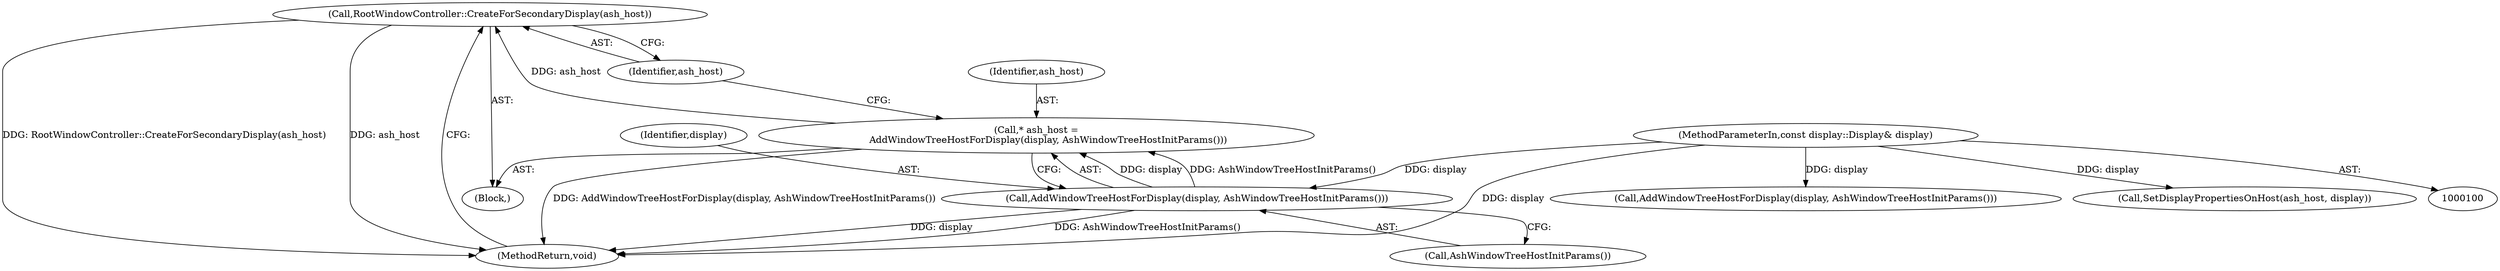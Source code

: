 digraph "0_Chrome_62b8b6e168a12263aab6b88dbef0b900cc37309f_3@pointer" {
"1000229" [label="(Call,RootWindowController::CreateForSecondaryDisplay(ash_host))"];
"1000224" [label="(Call,* ash_host =\n        AddWindowTreeHostForDisplay(display, AshWindowTreeHostInitParams()))"];
"1000226" [label="(Call,AddWindowTreeHostForDisplay(display, AshWindowTreeHostInitParams()))"];
"1000101" [label="(MethodParameterIn,const display::Display& display)"];
"1000230" [label="(Identifier,ash_host)"];
"1000226" [label="(Call,AddWindowTreeHostForDisplay(display, AshWindowTreeHostInitParams()))"];
"1000229" [label="(Call,RootWindowController::CreateForSecondaryDisplay(ash_host))"];
"1000225" [label="(Identifier,ash_host)"];
"1000231" [label="(MethodReturn,void)"];
"1000224" [label="(Call,* ash_host =\n        AddWindowTreeHostForDisplay(display, AshWindowTreeHostInitParams()))"];
"1000127" [label="(Call,AddWindowTreeHostForDisplay(display, AshWindowTreeHostInitParams()))"];
"1000208" [label="(Call,SetDisplayPropertiesOnHost(ash_host, display))"];
"1000227" [label="(Identifier,display)"];
"1000101" [label="(MethodParameterIn,const display::Display& display)"];
"1000228" [label="(Call,AshWindowTreeHostInitParams())"];
"1000212" [label="(Block,)"];
"1000229" -> "1000212"  [label="AST: "];
"1000229" -> "1000230"  [label="CFG: "];
"1000230" -> "1000229"  [label="AST: "];
"1000231" -> "1000229"  [label="CFG: "];
"1000229" -> "1000231"  [label="DDG: RootWindowController::CreateForSecondaryDisplay(ash_host)"];
"1000229" -> "1000231"  [label="DDG: ash_host"];
"1000224" -> "1000229"  [label="DDG: ash_host"];
"1000224" -> "1000212"  [label="AST: "];
"1000224" -> "1000226"  [label="CFG: "];
"1000225" -> "1000224"  [label="AST: "];
"1000226" -> "1000224"  [label="AST: "];
"1000230" -> "1000224"  [label="CFG: "];
"1000224" -> "1000231"  [label="DDG: AddWindowTreeHostForDisplay(display, AshWindowTreeHostInitParams())"];
"1000226" -> "1000224"  [label="DDG: display"];
"1000226" -> "1000224"  [label="DDG: AshWindowTreeHostInitParams()"];
"1000226" -> "1000228"  [label="CFG: "];
"1000227" -> "1000226"  [label="AST: "];
"1000228" -> "1000226"  [label="AST: "];
"1000226" -> "1000231"  [label="DDG: display"];
"1000226" -> "1000231"  [label="DDG: AshWindowTreeHostInitParams()"];
"1000101" -> "1000226"  [label="DDG: display"];
"1000101" -> "1000100"  [label="AST: "];
"1000101" -> "1000231"  [label="DDG: display"];
"1000101" -> "1000127"  [label="DDG: display"];
"1000101" -> "1000208"  [label="DDG: display"];
}
